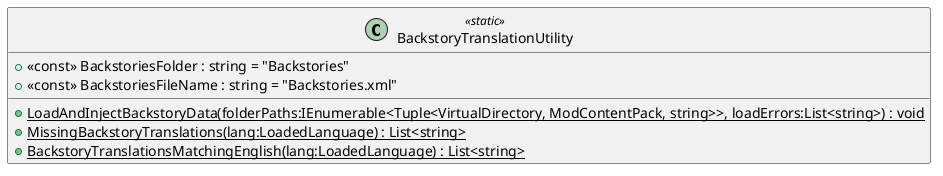 @startuml
class BackstoryTranslationUtility <<static>> {
    + <<const>> BackstoriesFolder : string = "Backstories"
    + <<const>> BackstoriesFileName : string = "Backstories.xml"
    + {static} LoadAndInjectBackstoryData(folderPaths:IEnumerable<Tuple<VirtualDirectory, ModContentPack, string>>, loadErrors:List<string>) : void
    + {static} MissingBackstoryTranslations(lang:LoadedLanguage) : List<string>
    + {static} BackstoryTranslationsMatchingEnglish(lang:LoadedLanguage) : List<string>
}
@enduml
